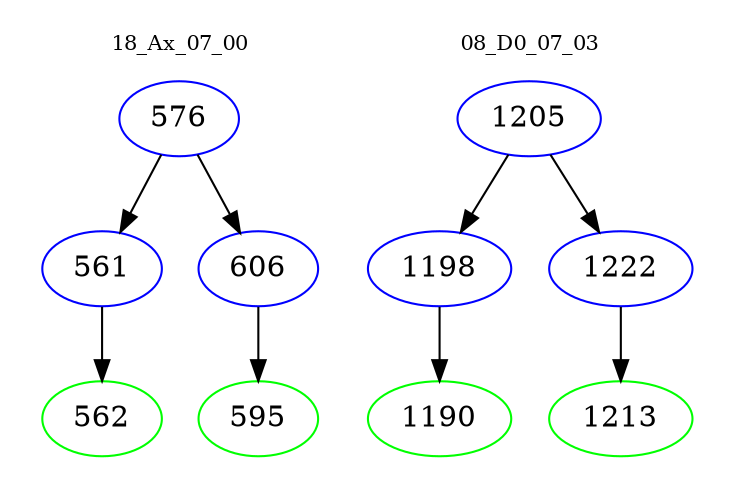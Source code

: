 digraph{
subgraph cluster_0 {
color = white
label = "18_Ax_07_00";
fontsize=10;
T0_576 [label="576", color="blue"]
T0_576 -> T0_561 [color="black"]
T0_561 [label="561", color="blue"]
T0_561 -> T0_562 [color="black"]
T0_562 [label="562", color="green"]
T0_576 -> T0_606 [color="black"]
T0_606 [label="606", color="blue"]
T0_606 -> T0_595 [color="black"]
T0_595 [label="595", color="green"]
}
subgraph cluster_1 {
color = white
label = "08_D0_07_03";
fontsize=10;
T1_1205 [label="1205", color="blue"]
T1_1205 -> T1_1198 [color="black"]
T1_1198 [label="1198", color="blue"]
T1_1198 -> T1_1190 [color="black"]
T1_1190 [label="1190", color="green"]
T1_1205 -> T1_1222 [color="black"]
T1_1222 [label="1222", color="blue"]
T1_1222 -> T1_1213 [color="black"]
T1_1213 [label="1213", color="green"]
}
}
